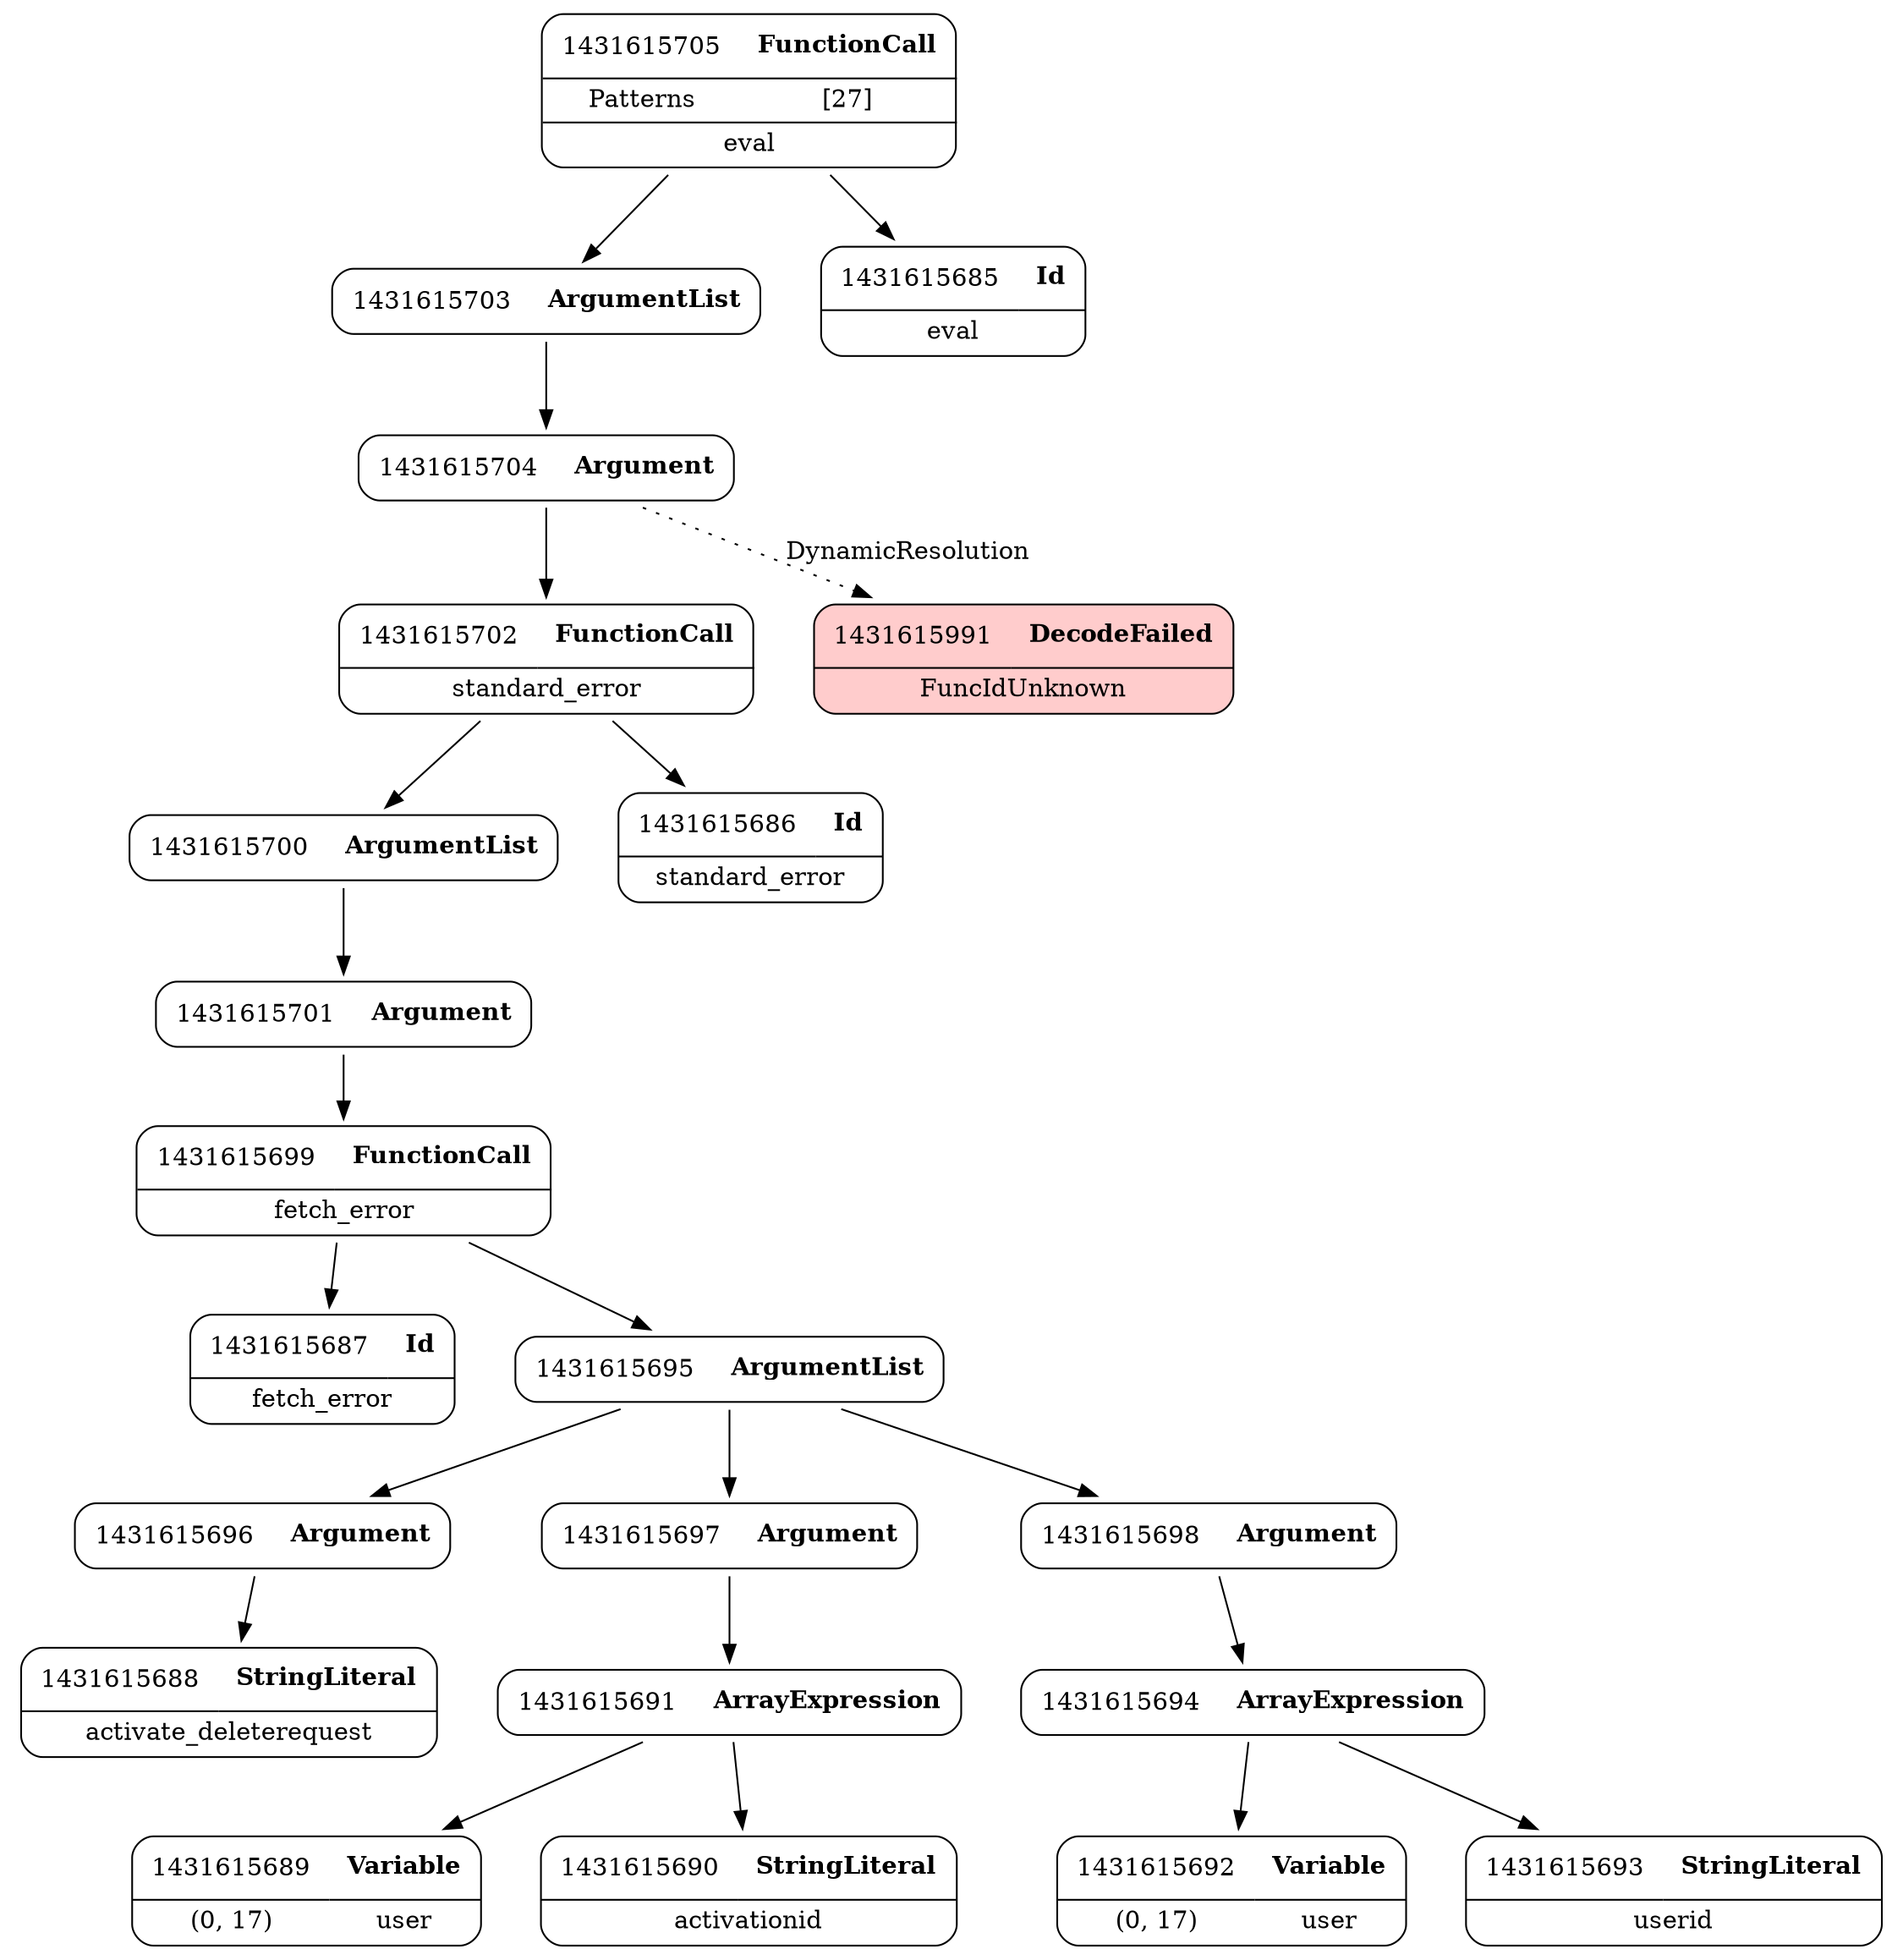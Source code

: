 digraph ast {
node [shape=none];
1431615700 [label=<<TABLE border='1' cellspacing='0' cellpadding='10' style='rounded' ><TR><TD border='0'>1431615700</TD><TD border='0'><B>ArgumentList</B></TD></TR></TABLE>>];
1431615700 -> 1431615701 [weight=2];
1431615701 [label=<<TABLE border='1' cellspacing='0' cellpadding='10' style='rounded' ><TR><TD border='0'>1431615701</TD><TD border='0'><B>Argument</B></TD></TR></TABLE>>];
1431615701 -> 1431615699 [weight=2];
1431615702 [label=<<TABLE border='1' cellspacing='0' cellpadding='10' style='rounded' ><TR><TD border='0'>1431615702</TD><TD border='0'><B>FunctionCall</B></TD></TR><HR/><TR><TD border='0' cellpadding='5' colspan='2'>standard_error</TD></TR></TABLE>>];
1431615702 -> 1431615686 [weight=2];
1431615702 -> 1431615700 [weight=2];
1431615703 [label=<<TABLE border='1' cellspacing='0' cellpadding='10' style='rounded' ><TR><TD border='0'>1431615703</TD><TD border='0'><B>ArgumentList</B></TD></TR></TABLE>>];
1431615703 -> 1431615704 [weight=2];
1431615991 [label=<<TABLE border='1' cellspacing='0' cellpadding='10' style='rounded' bgcolor='#FFCCCC' ><TR><TD border='0'>1431615991</TD><TD border='0'><B>DecodeFailed</B></TD></TR><HR/><TR><TD border='0' cellpadding='5' colspan='2'>FuncIdUnknown</TD></TR></TABLE>>];
1431615696 [label=<<TABLE border='1' cellspacing='0' cellpadding='10' style='rounded' ><TR><TD border='0'>1431615696</TD><TD border='0'><B>Argument</B></TD></TR></TABLE>>];
1431615696 -> 1431615688 [weight=2];
1431615697 [label=<<TABLE border='1' cellspacing='0' cellpadding='10' style='rounded' ><TR><TD border='0'>1431615697</TD><TD border='0'><B>Argument</B></TD></TR></TABLE>>];
1431615697 -> 1431615691 [weight=2];
1431615698 [label=<<TABLE border='1' cellspacing='0' cellpadding='10' style='rounded' ><TR><TD border='0'>1431615698</TD><TD border='0'><B>Argument</B></TD></TR></TABLE>>];
1431615698 -> 1431615694 [weight=2];
1431615699 [label=<<TABLE border='1' cellspacing='0' cellpadding='10' style='rounded' ><TR><TD border='0'>1431615699</TD><TD border='0'><B>FunctionCall</B></TD></TR><HR/><TR><TD border='0' cellpadding='5' colspan='2'>fetch_error</TD></TR></TABLE>>];
1431615699 -> 1431615687 [weight=2];
1431615699 -> 1431615695 [weight=2];
1431615704 [label=<<TABLE border='1' cellspacing='0' cellpadding='10' style='rounded' ><TR><TD border='0'>1431615704</TD><TD border='0'><B>Argument</B></TD></TR></TABLE>>];
1431615704 -> 1431615702 [weight=2];
1431615704 -> 1431615991 [style=dotted,label=DynamicResolution];
1431615705 [label=<<TABLE border='1' cellspacing='0' cellpadding='10' style='rounded' ><TR><TD border='0'>1431615705</TD><TD border='0'><B>FunctionCall</B></TD></TR><HR/><TR><TD border='0' cellpadding='5'>Patterns</TD><TD border='0' cellpadding='5'>[27]</TD></TR><HR/><TR><TD border='0' cellpadding='5' colspan='2'>eval</TD></TR></TABLE>>];
1431615705 -> 1431615685 [weight=2];
1431615705 -> 1431615703 [weight=2];
1431615685 [label=<<TABLE border='1' cellspacing='0' cellpadding='10' style='rounded' ><TR><TD border='0'>1431615685</TD><TD border='0'><B>Id</B></TD></TR><HR/><TR><TD border='0' cellpadding='5' colspan='2'>eval</TD></TR></TABLE>>];
1431615686 [label=<<TABLE border='1' cellspacing='0' cellpadding='10' style='rounded' ><TR><TD border='0'>1431615686</TD><TD border='0'><B>Id</B></TD></TR><HR/><TR><TD border='0' cellpadding='5' colspan='2'>standard_error</TD></TR></TABLE>>];
1431615687 [label=<<TABLE border='1' cellspacing='0' cellpadding='10' style='rounded' ><TR><TD border='0'>1431615687</TD><TD border='0'><B>Id</B></TD></TR><HR/><TR><TD border='0' cellpadding='5' colspan='2'>fetch_error</TD></TR></TABLE>>];
1431615692 [label=<<TABLE border='1' cellspacing='0' cellpadding='10' style='rounded' ><TR><TD border='0'>1431615692</TD><TD border='0'><B>Variable</B></TD></TR><HR/><TR><TD border='0' cellpadding='5'>(0, 17)</TD><TD border='0' cellpadding='5'>user</TD></TR></TABLE>>];
1431615693 [label=<<TABLE border='1' cellspacing='0' cellpadding='10' style='rounded' ><TR><TD border='0'>1431615693</TD><TD border='0'><B>StringLiteral</B></TD></TR><HR/><TR><TD border='0' cellpadding='5' colspan='2'>userid</TD></TR></TABLE>>];
1431615694 [label=<<TABLE border='1' cellspacing='0' cellpadding='10' style='rounded' ><TR><TD border='0'>1431615694</TD><TD border='0'><B>ArrayExpression</B></TD></TR></TABLE>>];
1431615694 -> 1431615692 [weight=2];
1431615694 -> 1431615693 [weight=2];
1431615695 [label=<<TABLE border='1' cellspacing='0' cellpadding='10' style='rounded' ><TR><TD border='0'>1431615695</TD><TD border='0'><B>ArgumentList</B></TD></TR></TABLE>>];
1431615695 -> 1431615696 [weight=2];
1431615695 -> 1431615697 [weight=2];
1431615695 -> 1431615698 [weight=2];
1431615688 [label=<<TABLE border='1' cellspacing='0' cellpadding='10' style='rounded' ><TR><TD border='0'>1431615688</TD><TD border='0'><B>StringLiteral</B></TD></TR><HR/><TR><TD border='0' cellpadding='5' colspan='2'>activate_deleterequest</TD></TR></TABLE>>];
1431615689 [label=<<TABLE border='1' cellspacing='0' cellpadding='10' style='rounded' ><TR><TD border='0'>1431615689</TD><TD border='0'><B>Variable</B></TD></TR><HR/><TR><TD border='0' cellpadding='5'>(0, 17)</TD><TD border='0' cellpadding='5'>user</TD></TR></TABLE>>];
1431615690 [label=<<TABLE border='1' cellspacing='0' cellpadding='10' style='rounded' ><TR><TD border='0'>1431615690</TD><TD border='0'><B>StringLiteral</B></TD></TR><HR/><TR><TD border='0' cellpadding='5' colspan='2'>activationid</TD></TR></TABLE>>];
1431615691 [label=<<TABLE border='1' cellspacing='0' cellpadding='10' style='rounded' ><TR><TD border='0'>1431615691</TD><TD border='0'><B>ArrayExpression</B></TD></TR></TABLE>>];
1431615691 -> 1431615689 [weight=2];
1431615691 -> 1431615690 [weight=2];
}

